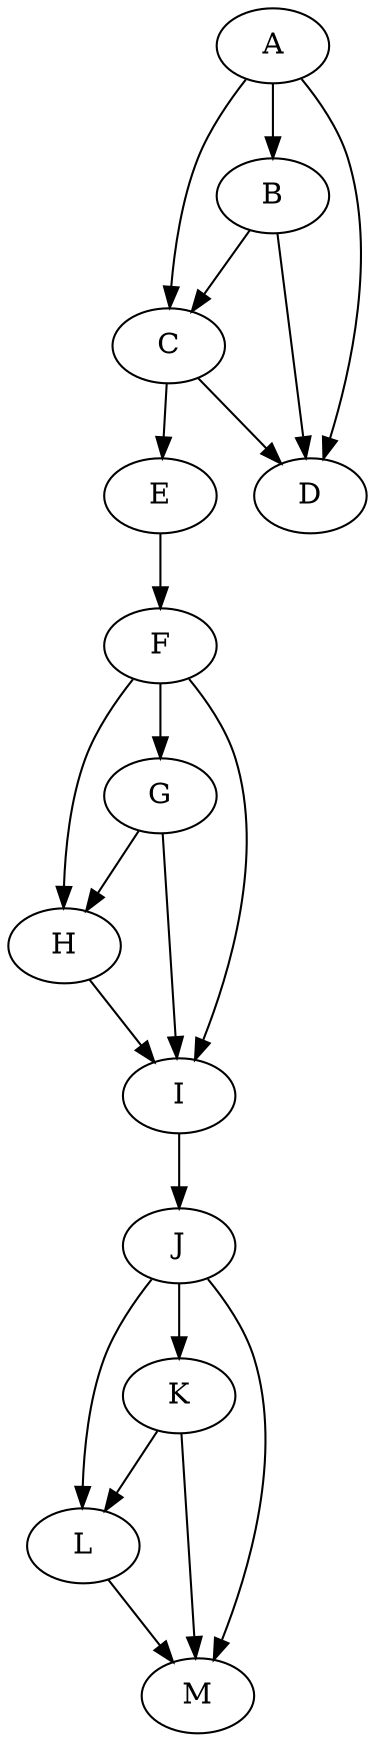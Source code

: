 digraph agraph {
    0 [ label="A"; ] ;
    1 [ label="B"; ] ;
    2 [ label="C"; ] ;
    3 [ label="D"; ] ;
    4 [ label="E"; ] ;
    5 [ label="F"; ] ;
    6 [ label="G"; ] ;
    7 [ label="H"; ] ;
    8 [ label="I"; ] ;
    9 [ label="J"; ] ;
    10 [ label="K"; ] ;
    11 [ label="L"; ] ;
    12 [ label="M"; ] ;


    0 -> 1 ;
    0 -> 2 ;
    0 -> 3 ;
    1 -> 2 ;
    1 -> 3 ;
    2 -> 3 ;
    2 -> 4 ;
    4 -> 5 ;
    5 -> 6 ;
    5 -> 7 ;
    5 -> 8 ;
    6 -> 7 ;
    6 -> 8 ;
    7 -> 8 ;
    8 -> 9 ;
    9 -> 10 ;
    9 -> 11 ;
    9 -> 12 ;
    10 -> 11 ;
    10 -> 12 ;
    11 -> 12 ;
}
